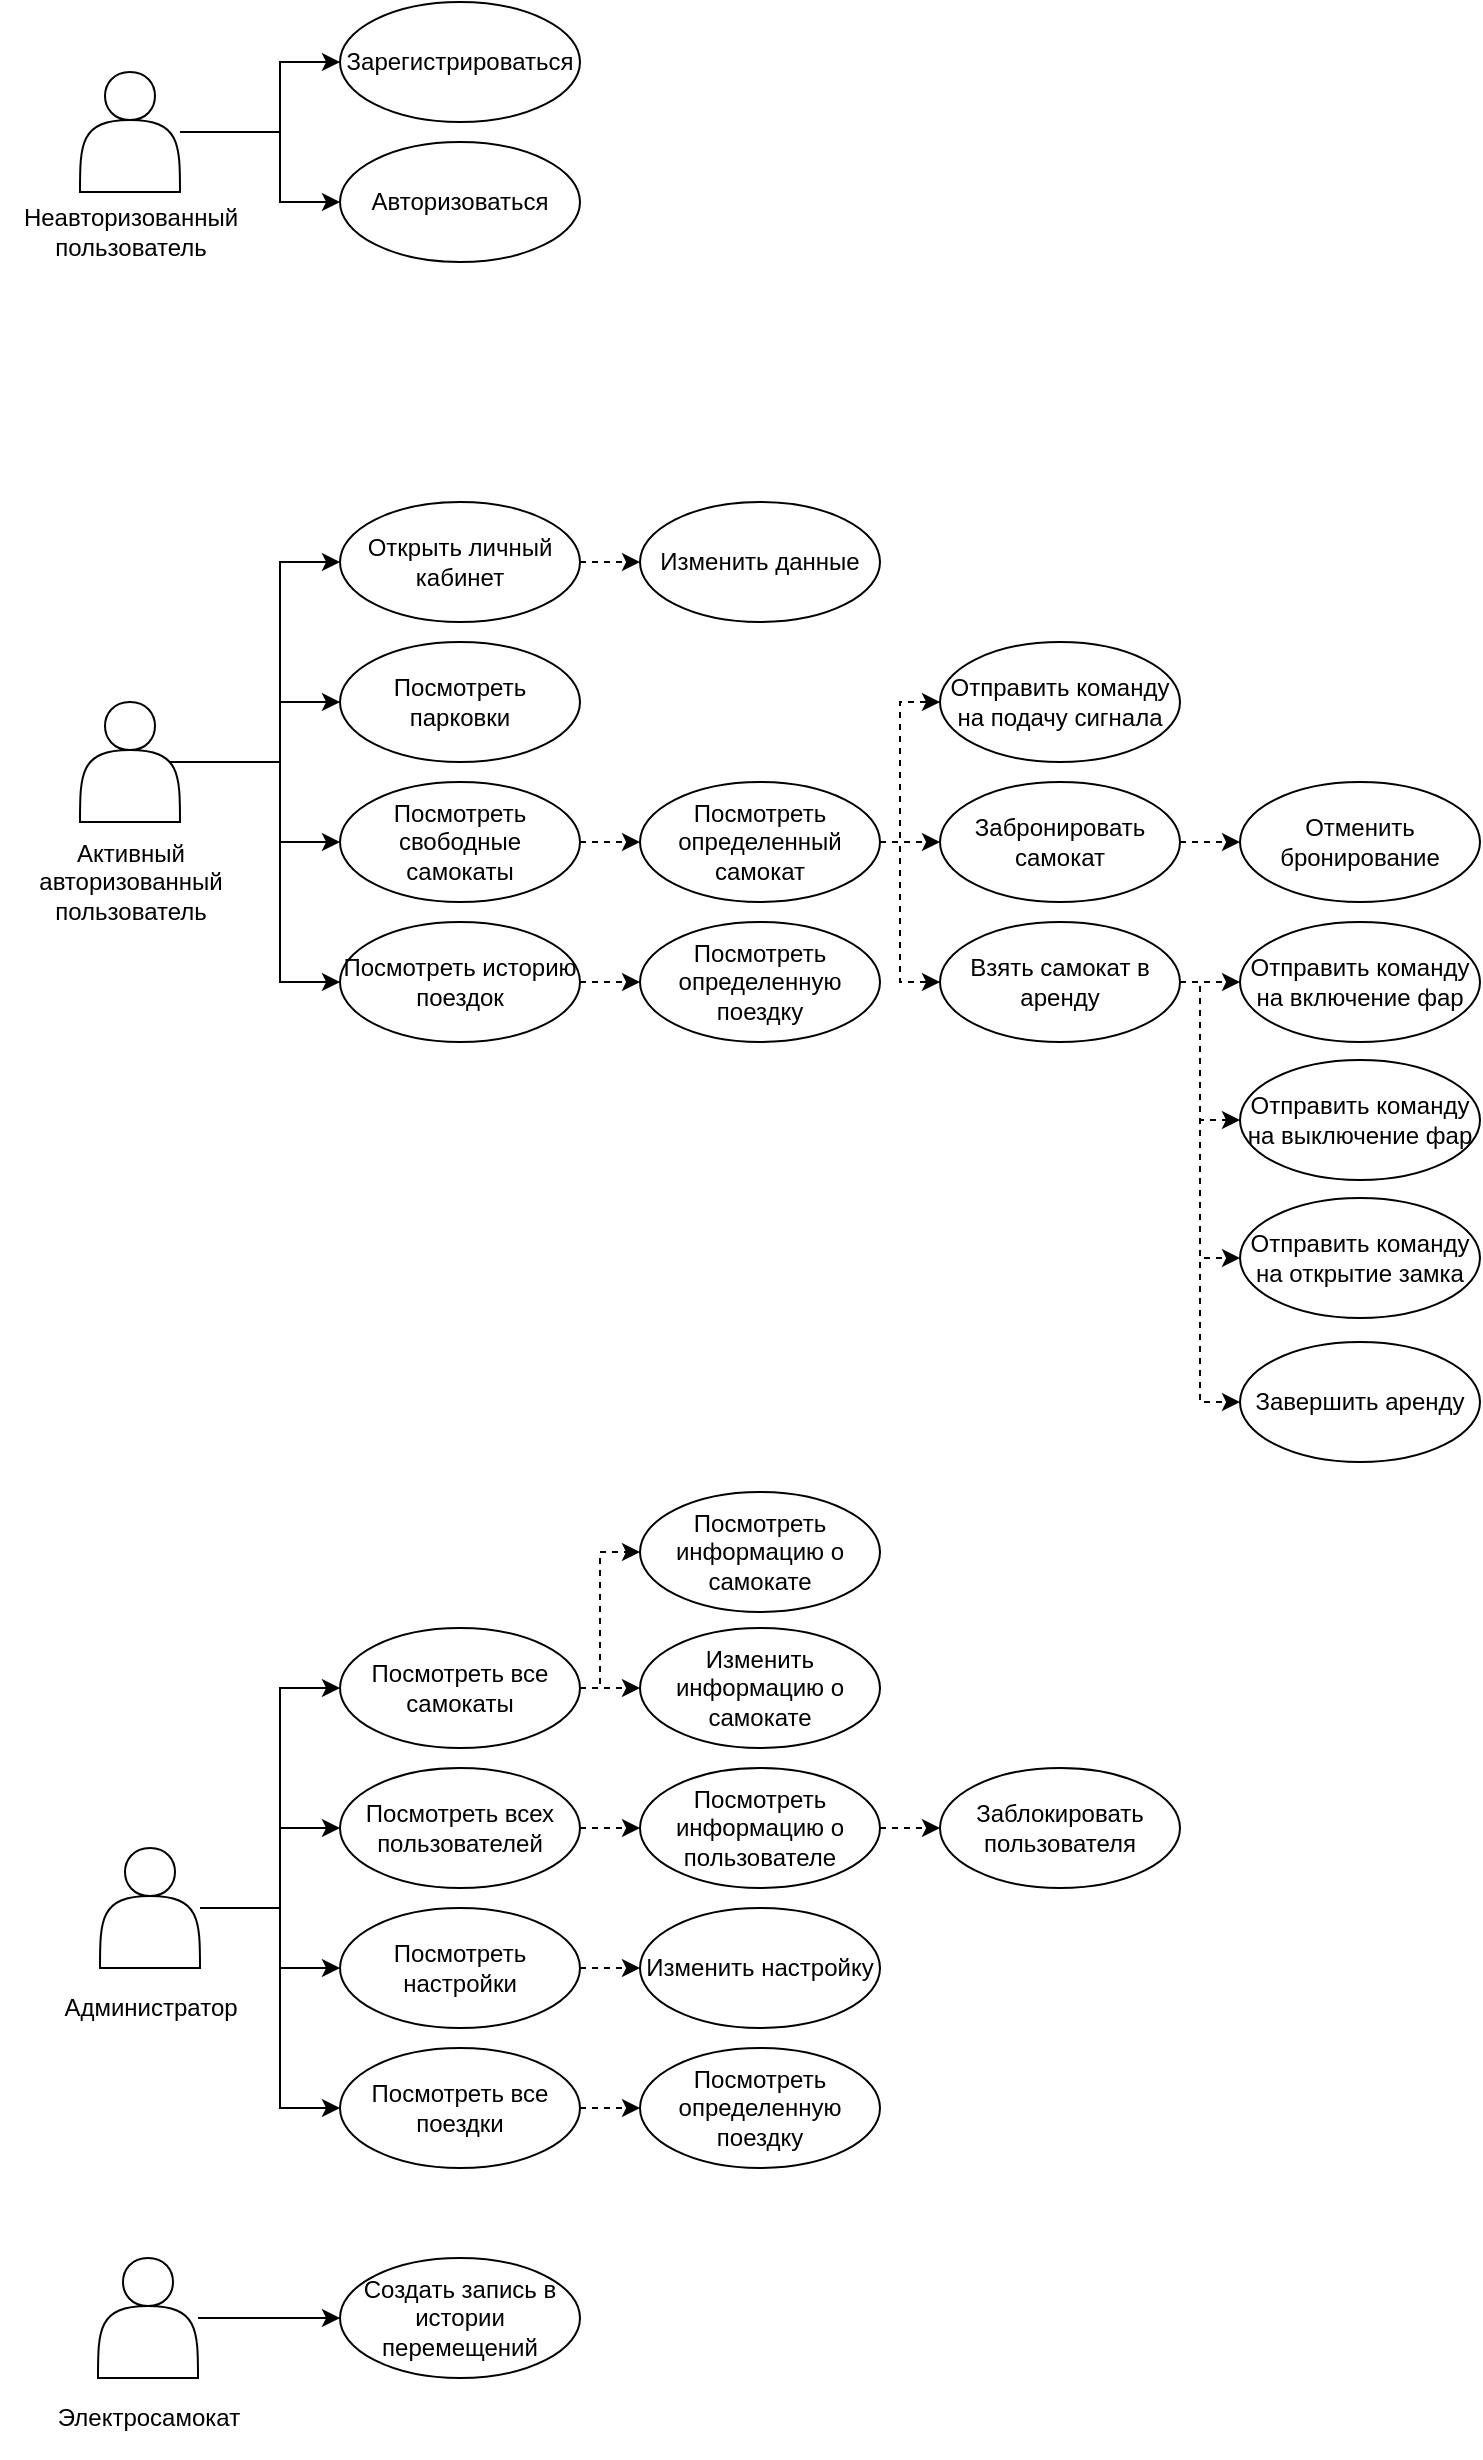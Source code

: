 <mxfile version="21.2.3" type="device">
  <diagram name="Страница 1" id="sC1vlXsgD7HMDIOW7rTh">
    <mxGraphModel dx="1380" dy="883" grid="1" gridSize="10" guides="1" tooltips="1" connect="1" arrows="1" fold="1" page="1" pageScale="1" pageWidth="827" pageHeight="1169" math="0" shadow="0">
      <root>
        <mxCell id="0" />
        <mxCell id="1" parent="0" />
        <mxCell id="RzFVJwVaNX9K7hLxJ5v1-6" style="edgeStyle=orthogonalEdgeStyle;rounded=0;orthogonalLoop=1;jettySize=auto;html=1;entryX=0;entryY=0.5;entryDx=0;entryDy=0;" parent="1" source="RzFVJwVaNX9K7hLxJ5v1-1" target="RzFVJwVaNX9K7hLxJ5v1-3" edge="1">
          <mxGeometry relative="1" as="geometry">
            <Array as="points">
              <mxPoint x="480" y="210" />
              <mxPoint x="480" y="175" />
            </Array>
          </mxGeometry>
        </mxCell>
        <mxCell id="RzFVJwVaNX9K7hLxJ5v1-7" style="edgeStyle=orthogonalEdgeStyle;rounded=0;orthogonalLoop=1;jettySize=auto;html=1;entryX=0;entryY=0.5;entryDx=0;entryDy=0;" parent="1" source="RzFVJwVaNX9K7hLxJ5v1-1" target="RzFVJwVaNX9K7hLxJ5v1-4" edge="1">
          <mxGeometry relative="1" as="geometry">
            <Array as="points">
              <mxPoint x="480" y="210" />
              <mxPoint x="480" y="245" />
            </Array>
          </mxGeometry>
        </mxCell>
        <mxCell id="RzFVJwVaNX9K7hLxJ5v1-3" value="Зарегистрироваться" style="ellipse;whiteSpace=wrap;html=1;" parent="1" vertex="1">
          <mxGeometry x="510" y="145" width="120" height="60" as="geometry" />
        </mxCell>
        <mxCell id="RzFVJwVaNX9K7hLxJ5v1-4" value="Авторизоваться" style="ellipse;whiteSpace=wrap;html=1;" parent="1" vertex="1">
          <mxGeometry x="510" y="215" width="120" height="60" as="geometry" />
        </mxCell>
        <mxCell id="RzFVJwVaNX9K7hLxJ5v1-9" value="" style="group" parent="1" vertex="1" connectable="0">
          <mxGeometry x="340" y="180" width="130" height="100" as="geometry" />
        </mxCell>
        <mxCell id="RzFVJwVaNX9K7hLxJ5v1-1" value="" style="shape=actor;whiteSpace=wrap;html=1;" parent="RzFVJwVaNX9K7hLxJ5v1-9" vertex="1">
          <mxGeometry x="40" width="50" height="60" as="geometry" />
        </mxCell>
        <mxCell id="RzFVJwVaNX9K7hLxJ5v1-2" value="Неавторизованный&lt;br&gt;пользователь" style="text;html=1;align=center;verticalAlign=middle;resizable=0;points=[];autosize=1;strokeColor=none;fillColor=none;" parent="RzFVJwVaNX9K7hLxJ5v1-9" vertex="1">
          <mxGeometry y="60" width="130" height="40" as="geometry" />
        </mxCell>
        <mxCell id="RzFVJwVaNX9K7hLxJ5v1-10" value="" style="group" parent="1" vertex="1" connectable="0">
          <mxGeometry x="340" y="495" width="195" height="110" as="geometry" />
        </mxCell>
        <mxCell id="RzFVJwVaNX9K7hLxJ5v1-11" value="" style="shape=actor;whiteSpace=wrap;html=1;" parent="RzFVJwVaNX9K7hLxJ5v1-10" vertex="1">
          <mxGeometry x="40" width="50" height="60" as="geometry" />
        </mxCell>
        <mxCell id="RzFVJwVaNX9K7hLxJ5v1-12" value="Активный&lt;br&gt;авторизованный&lt;br&gt;пользователь" style="text;html=1;align=center;verticalAlign=middle;resizable=0;points=[];autosize=1;strokeColor=none;fillColor=none;" parent="RzFVJwVaNX9K7hLxJ5v1-10" vertex="1">
          <mxGeometry x="5" y="60" width="120" height="60" as="geometry" />
        </mxCell>
        <mxCell id="RzFVJwVaNX9K7hLxJ5v1-25" value="" style="group" parent="1" vertex="1" connectable="0">
          <mxGeometry x="510" y="325" width="270" height="550" as="geometry" />
        </mxCell>
        <mxCell id="RzFVJwVaNX9K7hLxJ5v1-14" value="Открыть личный кабинет" style="ellipse;whiteSpace=wrap;html=1;" parent="RzFVJwVaNX9K7hLxJ5v1-25" vertex="1">
          <mxGeometry y="70" width="120" height="60" as="geometry" />
        </mxCell>
        <mxCell id="RzFVJwVaNX9K7hLxJ5v1-15" value="Посмотреть парковки" style="ellipse;whiteSpace=wrap;html=1;" parent="RzFVJwVaNX9K7hLxJ5v1-25" vertex="1">
          <mxGeometry y="140" width="120" height="60" as="geometry" />
        </mxCell>
        <mxCell id="RzFVJwVaNX9K7hLxJ5v1-16" value="Посмотреть свободные самокаты" style="ellipse;whiteSpace=wrap;html=1;" parent="RzFVJwVaNX9K7hLxJ5v1-25" vertex="1">
          <mxGeometry y="210" width="120" height="60" as="geometry" />
        </mxCell>
        <mxCell id="RzFVJwVaNX9K7hLxJ5v1-34" style="edgeStyle=orthogonalEdgeStyle;rounded=0;orthogonalLoop=1;jettySize=auto;html=1;exitX=1;exitY=0.5;exitDx=0;exitDy=0;entryX=0;entryY=0.5;entryDx=0;entryDy=0;dashed=1;" parent="RzFVJwVaNX9K7hLxJ5v1-25" source="RzFVJwVaNX9K7hLxJ5v1-17" target="RzFVJwVaNX9K7hLxJ5v1-18" edge="1">
          <mxGeometry relative="1" as="geometry" />
        </mxCell>
        <mxCell id="RzFVJwVaNX9K7hLxJ5v1-17" value="Посмотреть историю поездок" style="ellipse;whiteSpace=wrap;html=1;" parent="RzFVJwVaNX9K7hLxJ5v1-25" vertex="1">
          <mxGeometry y="280" width="120" height="60" as="geometry" />
        </mxCell>
        <mxCell id="RzFVJwVaNX9K7hLxJ5v1-18" value="Посмотреть определенную поездку" style="ellipse;whiteSpace=wrap;html=1;" parent="RzFVJwVaNX9K7hLxJ5v1-25" vertex="1">
          <mxGeometry x="150" y="280" width="120" height="60" as="geometry" />
        </mxCell>
        <mxCell id="Myr7llCobxsqNLO_jpLN-1" value="Изменить данные" style="ellipse;whiteSpace=wrap;html=1;" parent="RzFVJwVaNX9K7hLxJ5v1-25" vertex="1">
          <mxGeometry x="150" y="70" width="120" height="60" as="geometry" />
        </mxCell>
        <mxCell id="Myr7llCobxsqNLO_jpLN-2" style="edgeStyle=orthogonalEdgeStyle;rounded=0;orthogonalLoop=1;jettySize=auto;html=1;exitX=1;exitY=0.5;exitDx=0;exitDy=0;entryX=0;entryY=0.5;entryDx=0;entryDy=0;dashed=1;" parent="RzFVJwVaNX9K7hLxJ5v1-25" source="RzFVJwVaNX9K7hLxJ5v1-14" target="Myr7llCobxsqNLO_jpLN-1" edge="1">
          <mxGeometry relative="1" as="geometry">
            <mxPoint x="130" y="320" as="sourcePoint" />
            <mxPoint x="160" y="320" as="targetPoint" />
          </mxGeometry>
        </mxCell>
        <mxCell id="Myr7llCobxsqNLO_jpLN-5" value="Посмотреть определенный самокат" style="ellipse;whiteSpace=wrap;html=1;" parent="RzFVJwVaNX9K7hLxJ5v1-25" vertex="1">
          <mxGeometry x="150" y="210" width="120" height="60" as="geometry" />
        </mxCell>
        <mxCell id="Myr7llCobxsqNLO_jpLN-24" style="edgeStyle=orthogonalEdgeStyle;rounded=0;orthogonalLoop=1;jettySize=auto;html=1;exitX=1;exitY=0.5;exitDx=0;exitDy=0;entryX=0;entryY=0.5;entryDx=0;entryDy=0;dashed=1;" parent="RzFVJwVaNX9K7hLxJ5v1-25" source="RzFVJwVaNX9K7hLxJ5v1-16" target="Myr7llCobxsqNLO_jpLN-5" edge="1">
          <mxGeometry relative="1" as="geometry">
            <mxPoint x="130" y="320" as="sourcePoint" />
            <mxPoint x="160" y="320" as="targetPoint" />
          </mxGeometry>
        </mxCell>
        <mxCell id="RzFVJwVaNX9K7hLxJ5v1-27" style="edgeStyle=orthogonalEdgeStyle;rounded=0;orthogonalLoop=1;jettySize=auto;html=1;entryX=0;entryY=0.5;entryDx=0;entryDy=0;exitX=0.9;exitY=0.5;exitDx=0;exitDy=0;exitPerimeter=0;" parent="1" source="RzFVJwVaNX9K7hLxJ5v1-11" target="RzFVJwVaNX9K7hLxJ5v1-14" edge="1">
          <mxGeometry relative="1" as="geometry">
            <Array as="points">
              <mxPoint x="480" y="525" />
              <mxPoint x="480" y="425" />
            </Array>
          </mxGeometry>
        </mxCell>
        <mxCell id="RzFVJwVaNX9K7hLxJ5v1-28" style="edgeStyle=orthogonalEdgeStyle;rounded=0;orthogonalLoop=1;jettySize=auto;html=1;entryX=0;entryY=0.5;entryDx=0;entryDy=0;exitX=0.9;exitY=0.5;exitDx=0;exitDy=0;exitPerimeter=0;" parent="1" source="RzFVJwVaNX9K7hLxJ5v1-11" target="RzFVJwVaNX9K7hLxJ5v1-15" edge="1">
          <mxGeometry relative="1" as="geometry">
            <Array as="points">
              <mxPoint x="480" y="525" />
              <mxPoint x="480" y="495" />
            </Array>
          </mxGeometry>
        </mxCell>
        <mxCell id="RzFVJwVaNX9K7hLxJ5v1-29" style="edgeStyle=orthogonalEdgeStyle;rounded=0;orthogonalLoop=1;jettySize=auto;html=1;entryX=0;entryY=0.5;entryDx=0;entryDy=0;" parent="1" source="RzFVJwVaNX9K7hLxJ5v1-11" target="RzFVJwVaNX9K7hLxJ5v1-16" edge="1">
          <mxGeometry relative="1" as="geometry">
            <Array as="points">
              <mxPoint x="480" y="525" />
              <mxPoint x="480" y="565" />
            </Array>
          </mxGeometry>
        </mxCell>
        <mxCell id="RzFVJwVaNX9K7hLxJ5v1-30" style="edgeStyle=orthogonalEdgeStyle;rounded=0;orthogonalLoop=1;jettySize=auto;html=1;entryX=0;entryY=0.5;entryDx=0;entryDy=0;exitX=0.9;exitY=0.5;exitDx=0;exitDy=0;exitPerimeter=0;" parent="1" source="RzFVJwVaNX9K7hLxJ5v1-11" target="RzFVJwVaNX9K7hLxJ5v1-17" edge="1">
          <mxGeometry relative="1" as="geometry">
            <Array as="points">
              <mxPoint x="480" y="525" />
              <mxPoint x="480" y="635" />
            </Array>
          </mxGeometry>
        </mxCell>
        <mxCell id="RzFVJwVaNX9K7hLxJ5v1-53" value="" style="group" parent="1" vertex="1" connectable="0">
          <mxGeometry x="350" y="1068" width="140" height="100" as="geometry" />
        </mxCell>
        <mxCell id="RzFVJwVaNX9K7hLxJ5v1-54" value="" style="shape=actor;whiteSpace=wrap;html=1;" parent="RzFVJwVaNX9K7hLxJ5v1-53" vertex="1">
          <mxGeometry x="40" width="50" height="60" as="geometry" />
        </mxCell>
        <mxCell id="RzFVJwVaNX9K7hLxJ5v1-55" value="Администратор" style="text;html=1;align=center;verticalAlign=middle;resizable=0;points=[];autosize=1;strokeColor=none;fillColor=none;" parent="RzFVJwVaNX9K7hLxJ5v1-53" vertex="1">
          <mxGeometry x="10" y="65" width="110" height="30" as="geometry" />
        </mxCell>
        <mxCell id="RzFVJwVaNX9K7hLxJ5v1-56" value="Посмотреть все самокаты" style="ellipse;whiteSpace=wrap;html=1;" parent="1" vertex="1">
          <mxGeometry x="510" y="958" width="120" height="60" as="geometry" />
        </mxCell>
        <mxCell id="RzFVJwVaNX9K7hLxJ5v1-57" value="Посмотреть всех пользователей" style="ellipse;whiteSpace=wrap;html=1;" parent="1" vertex="1">
          <mxGeometry x="510" y="1028" width="120" height="60" as="geometry" />
        </mxCell>
        <mxCell id="RzFVJwVaNX9K7hLxJ5v1-58" value="Посмотреть настройки" style="ellipse;whiteSpace=wrap;html=1;" parent="1" vertex="1">
          <mxGeometry x="510" y="1098" width="120" height="60" as="geometry" />
        </mxCell>
        <mxCell id="RzFVJwVaNX9K7hLxJ5v1-61" value="Посмотреть определенную поездку" style="ellipse;whiteSpace=wrap;html=1;" parent="1" vertex="1">
          <mxGeometry x="660" y="1168" width="120" height="60" as="geometry" />
        </mxCell>
        <mxCell id="RzFVJwVaNX9K7hLxJ5v1-62" value="Посмотреть все поездки" style="ellipse;whiteSpace=wrap;html=1;" parent="1" vertex="1">
          <mxGeometry x="510" y="1168" width="120" height="60" as="geometry" />
        </mxCell>
        <mxCell id="RzFVJwVaNX9K7hLxJ5v1-64" style="edgeStyle=orthogonalEdgeStyle;rounded=0;orthogonalLoop=1;jettySize=auto;html=1;entryX=0;entryY=0.5;entryDx=0;entryDy=0;" parent="1" source="RzFVJwVaNX9K7hLxJ5v1-54" target="RzFVJwVaNX9K7hLxJ5v1-56" edge="1">
          <mxGeometry relative="1" as="geometry">
            <Array as="points">
              <mxPoint x="480" y="1098" />
              <mxPoint x="480" y="988" />
            </Array>
          </mxGeometry>
        </mxCell>
        <mxCell id="RzFVJwVaNX9K7hLxJ5v1-65" style="edgeStyle=orthogonalEdgeStyle;rounded=0;orthogonalLoop=1;jettySize=auto;html=1;entryX=0;entryY=0.5;entryDx=0;entryDy=0;" parent="1" source="RzFVJwVaNX9K7hLxJ5v1-54" target="RzFVJwVaNX9K7hLxJ5v1-57" edge="1">
          <mxGeometry relative="1" as="geometry">
            <Array as="points">
              <mxPoint x="480" y="1098" />
              <mxPoint x="480" y="1058" />
            </Array>
          </mxGeometry>
        </mxCell>
        <mxCell id="RzFVJwVaNX9K7hLxJ5v1-66" style="edgeStyle=orthogonalEdgeStyle;rounded=0;orthogonalLoop=1;jettySize=auto;html=1;entryX=0;entryY=0.5;entryDx=0;entryDy=0;" parent="1" source="RzFVJwVaNX9K7hLxJ5v1-54" target="RzFVJwVaNX9K7hLxJ5v1-58" edge="1">
          <mxGeometry relative="1" as="geometry">
            <Array as="points">
              <mxPoint x="480" y="1098" />
              <mxPoint x="480" y="1128" />
            </Array>
          </mxGeometry>
        </mxCell>
        <mxCell id="RzFVJwVaNX9K7hLxJ5v1-67" style="edgeStyle=orthogonalEdgeStyle;rounded=0;orthogonalLoop=1;jettySize=auto;html=1;entryX=0;entryY=0.5;entryDx=0;entryDy=0;" parent="1" source="RzFVJwVaNX9K7hLxJ5v1-54" target="RzFVJwVaNX9K7hLxJ5v1-62" edge="1">
          <mxGeometry relative="1" as="geometry">
            <Array as="points">
              <mxPoint x="480" y="1098" />
              <mxPoint x="480" y="1198" />
            </Array>
          </mxGeometry>
        </mxCell>
        <mxCell id="RzFVJwVaNX9K7hLxJ5v1-69" value="Посмотреть информацию о пользователе" style="ellipse;whiteSpace=wrap;html=1;" parent="1" vertex="1">
          <mxGeometry x="660" y="1028" width="120" height="60" as="geometry" />
        </mxCell>
        <mxCell id="RzFVJwVaNX9K7hLxJ5v1-70" value="Заблокировать пользователя" style="ellipse;whiteSpace=wrap;html=1;" parent="1" vertex="1">
          <mxGeometry x="810" y="1028" width="120" height="60" as="geometry" />
        </mxCell>
        <mxCell id="RzFVJwVaNX9K7hLxJ5v1-73" value="Посмотреть информацию о самокате" style="ellipse;whiteSpace=wrap;html=1;" parent="1" vertex="1">
          <mxGeometry x="660" y="890" width="120" height="60" as="geometry" />
        </mxCell>
        <mxCell id="RzFVJwVaNX9K7hLxJ5v1-74" value="Изменить информацию о самокате" style="ellipse;whiteSpace=wrap;html=1;" parent="1" vertex="1">
          <mxGeometry x="660" y="958" width="120" height="60" as="geometry" />
        </mxCell>
        <mxCell id="RzFVJwVaNX9K7hLxJ5v1-78" value="" style="group" parent="1" vertex="1" connectable="0">
          <mxGeometry x="349" y="1273" width="130" height="100" as="geometry" />
        </mxCell>
        <mxCell id="RzFVJwVaNX9K7hLxJ5v1-79" value="" style="shape=actor;whiteSpace=wrap;html=1;" parent="RzFVJwVaNX9K7hLxJ5v1-78" vertex="1">
          <mxGeometry x="40" width="50" height="60" as="geometry" />
        </mxCell>
        <mxCell id="RzFVJwVaNX9K7hLxJ5v1-80" value="Электросамокат" style="text;html=1;align=center;verticalAlign=middle;resizable=0;points=[];autosize=1;strokeColor=none;fillColor=none;" parent="RzFVJwVaNX9K7hLxJ5v1-78" vertex="1">
          <mxGeometry x="5" y="65" width="120" height="30" as="geometry" />
        </mxCell>
        <mxCell id="RzFVJwVaNX9K7hLxJ5v1-81" value="Создать запись в истории перемещений" style="ellipse;whiteSpace=wrap;html=1;" parent="1" vertex="1">
          <mxGeometry x="510" y="1273" width="120" height="60" as="geometry" />
        </mxCell>
        <mxCell id="RzFVJwVaNX9K7hLxJ5v1-82" style="edgeStyle=orthogonalEdgeStyle;rounded=0;orthogonalLoop=1;jettySize=auto;html=1;entryX=0;entryY=0.5;entryDx=0;entryDy=0;" parent="1" source="RzFVJwVaNX9K7hLxJ5v1-79" target="RzFVJwVaNX9K7hLxJ5v1-81" edge="1">
          <mxGeometry relative="1" as="geometry" />
        </mxCell>
        <mxCell id="RzFVJwVaNX9K7hLxJ5v1-20" value="Взять самокат в аренду" style="ellipse;whiteSpace=wrap;html=1;" parent="1" vertex="1">
          <mxGeometry x="810" y="605" width="120" height="60" as="geometry" />
        </mxCell>
        <mxCell id="RzFVJwVaNX9K7hLxJ5v1-21" value="Завершить аренду" style="ellipse;whiteSpace=wrap;html=1;" parent="1" vertex="1">
          <mxGeometry x="960" y="815" width="120" height="60" as="geometry" />
        </mxCell>
        <mxCell id="RzFVJwVaNX9K7hLxJ5v1-36" style="edgeStyle=orthogonalEdgeStyle;rounded=0;orthogonalLoop=1;jettySize=auto;html=1;entryX=0;entryY=0.5;entryDx=0;entryDy=0;dashed=1;" parent="1" source="RzFVJwVaNX9K7hLxJ5v1-20" edge="1">
          <mxGeometry relative="1" as="geometry">
            <Array as="points">
              <mxPoint x="950" y="635" />
              <mxPoint x="950" y="635" />
            </Array>
            <mxPoint x="960" y="635" as="targetPoint" />
          </mxGeometry>
        </mxCell>
        <mxCell id="Myr7llCobxsqNLO_jpLN-25" style="edgeStyle=orthogonalEdgeStyle;rounded=0;orthogonalLoop=1;jettySize=auto;html=1;entryX=0;entryY=0.5;entryDx=0;entryDy=0;dashed=1;exitX=1;exitY=0.5;exitDx=0;exitDy=0;" parent="1" source="Myr7llCobxsqNLO_jpLN-5" target="RzFVJwVaNX9K7hLxJ5v1-20" edge="1">
          <mxGeometry relative="1" as="geometry">
            <Array as="points">
              <mxPoint x="790" y="565" />
              <mxPoint x="790" y="635" />
            </Array>
            <mxPoint x="940" y="575" as="sourcePoint" />
            <mxPoint x="970" y="575" as="targetPoint" />
          </mxGeometry>
        </mxCell>
        <mxCell id="RzFVJwVaNX9K7hLxJ5v1-24" value="Забронировать самокат" style="ellipse;whiteSpace=wrap;html=1;" parent="1" vertex="1">
          <mxGeometry x="810" y="535" width="120" height="60" as="geometry" />
        </mxCell>
        <mxCell id="Myr7llCobxsqNLO_jpLN-3" value="Отменить бронирование" style="ellipse;whiteSpace=wrap;html=1;" parent="1" vertex="1">
          <mxGeometry x="960" y="535" width="120" height="60" as="geometry" />
        </mxCell>
        <mxCell id="Myr7llCobxsqNLO_jpLN-4" style="edgeStyle=orthogonalEdgeStyle;rounded=0;orthogonalLoop=1;jettySize=auto;html=1;exitX=1;exitY=0.5;exitDx=0;exitDy=0;entryX=0;entryY=0.5;entryDx=0;entryDy=0;dashed=1;" parent="1" source="RzFVJwVaNX9K7hLxJ5v1-24" target="Myr7llCobxsqNLO_jpLN-3" edge="1">
          <mxGeometry relative="1" as="geometry">
            <mxPoint x="940" y="365" as="sourcePoint" />
            <mxPoint x="970" y="365" as="targetPoint" />
          </mxGeometry>
        </mxCell>
        <mxCell id="Myr7llCobxsqNLO_jpLN-27" style="edgeStyle=orthogonalEdgeStyle;rounded=0;orthogonalLoop=1;jettySize=auto;html=1;entryX=0;entryY=0.5;entryDx=0;entryDy=0;dashed=1;exitX=1;exitY=0.5;exitDx=0;exitDy=0;" parent="1" source="Myr7llCobxsqNLO_jpLN-5" target="RzFVJwVaNX9K7hLxJ5v1-24" edge="1">
          <mxGeometry relative="1" as="geometry">
            <Array as="points">
              <mxPoint x="800" y="565" />
              <mxPoint x="800" y="565" />
            </Array>
            <mxPoint x="790" y="575" as="sourcePoint" />
            <mxPoint x="820" y="610" as="targetPoint" />
          </mxGeometry>
        </mxCell>
        <mxCell id="Myr7llCobxsqNLO_jpLN-28" value="Отправить команду на подачу сигнала" style="ellipse;whiteSpace=wrap;html=1;" parent="1" vertex="1">
          <mxGeometry x="810" y="465" width="120" height="60" as="geometry" />
        </mxCell>
        <mxCell id="Myr7llCobxsqNLO_jpLN-29" style="edgeStyle=orthogonalEdgeStyle;rounded=0;orthogonalLoop=1;jettySize=auto;html=1;entryX=0;entryY=0.5;entryDx=0;entryDy=0;dashed=1;exitX=1;exitY=0.5;exitDx=0;exitDy=0;" parent="1" source="Myr7llCobxsqNLO_jpLN-5" target="Myr7llCobxsqNLO_jpLN-28" edge="1">
          <mxGeometry relative="1" as="geometry">
            <Array as="points">
              <mxPoint x="790" y="565" />
              <mxPoint x="790" y="495" />
            </Array>
            <mxPoint x="790" y="575" as="sourcePoint" />
            <mxPoint x="820" y="575" as="targetPoint" />
          </mxGeometry>
        </mxCell>
        <mxCell id="Myr7llCobxsqNLO_jpLN-30" value="Отправить команду на открытие замка" style="ellipse;whiteSpace=wrap;html=1;" parent="1" vertex="1">
          <mxGeometry x="960" y="743" width="120" height="60" as="geometry" />
        </mxCell>
        <mxCell id="Myr7llCobxsqNLO_jpLN-31" value="Отправить команду на включение фар" style="ellipse;whiteSpace=wrap;html=1;" parent="1" vertex="1">
          <mxGeometry x="960" y="605" width="120" height="60" as="geometry" />
        </mxCell>
        <mxCell id="Myr7llCobxsqNLO_jpLN-32" value="Отправить команду на выключение фар" style="ellipse;whiteSpace=wrap;html=1;" parent="1" vertex="1">
          <mxGeometry x="960" y="674" width="120" height="60" as="geometry" />
        </mxCell>
        <mxCell id="Myr7llCobxsqNLO_jpLN-34" style="edgeStyle=orthogonalEdgeStyle;rounded=0;orthogonalLoop=1;jettySize=auto;html=1;entryX=0;entryY=0.5;entryDx=0;entryDy=0;dashed=1;exitX=1;exitY=0.5;exitDx=0;exitDy=0;" parent="1" source="RzFVJwVaNX9K7hLxJ5v1-20" target="Myr7llCobxsqNLO_jpLN-32" edge="1">
          <mxGeometry relative="1" as="geometry">
            <Array as="points">
              <mxPoint x="940" y="635" />
              <mxPoint x="940" y="704" />
            </Array>
            <mxPoint x="940" y="645" as="sourcePoint" />
            <mxPoint x="970" y="645" as="targetPoint" />
          </mxGeometry>
        </mxCell>
        <mxCell id="Myr7llCobxsqNLO_jpLN-35" style="edgeStyle=orthogonalEdgeStyle;rounded=0;orthogonalLoop=1;jettySize=auto;html=1;entryX=0;entryY=0.5;entryDx=0;entryDy=0;dashed=1;exitX=1;exitY=0.5;exitDx=0;exitDy=0;" parent="1" source="RzFVJwVaNX9K7hLxJ5v1-20" target="Myr7llCobxsqNLO_jpLN-30" edge="1">
          <mxGeometry relative="1" as="geometry">
            <Array as="points">
              <mxPoint x="940" y="635" />
              <mxPoint x="940" y="773" />
            </Array>
            <mxPoint x="940" y="645" as="sourcePoint" />
            <mxPoint x="970" y="714" as="targetPoint" />
          </mxGeometry>
        </mxCell>
        <mxCell id="Myr7llCobxsqNLO_jpLN-36" style="edgeStyle=orthogonalEdgeStyle;rounded=0;orthogonalLoop=1;jettySize=auto;html=1;entryX=0;entryY=0.5;entryDx=0;entryDy=0;dashed=1;exitX=1;exitY=0.5;exitDx=0;exitDy=0;" parent="1" source="RzFVJwVaNX9K7hLxJ5v1-20" target="RzFVJwVaNX9K7hLxJ5v1-21" edge="1">
          <mxGeometry relative="1" as="geometry">
            <Array as="points">
              <mxPoint x="940" y="635" />
              <mxPoint x="940" y="845" />
            </Array>
            <mxPoint x="940" y="645" as="sourcePoint" />
            <mxPoint x="970" y="783" as="targetPoint" />
          </mxGeometry>
        </mxCell>
        <mxCell id="Myr7llCobxsqNLO_jpLN-51" value="Изменить настройку" style="ellipse;whiteSpace=wrap;html=1;" parent="1" vertex="1">
          <mxGeometry x="660" y="1098" width="120" height="60" as="geometry" />
        </mxCell>
        <mxCell id="Myr7llCobxsqNLO_jpLN-54" style="edgeStyle=orthogonalEdgeStyle;rounded=0;orthogonalLoop=1;jettySize=auto;html=1;entryX=0;entryY=0.5;entryDx=0;entryDy=0;dashed=1;exitX=1;exitY=0.5;exitDx=0;exitDy=0;" parent="1" source="RzFVJwVaNX9K7hLxJ5v1-58" target="Myr7llCobxsqNLO_jpLN-51" edge="1">
          <mxGeometry relative="1" as="geometry">
            <mxPoint x="640" y="1208" as="sourcePoint" />
            <mxPoint x="670" y="1208" as="targetPoint" />
          </mxGeometry>
        </mxCell>
        <mxCell id="Myr7llCobxsqNLO_jpLN-55" style="edgeStyle=orthogonalEdgeStyle;rounded=0;orthogonalLoop=1;jettySize=auto;html=1;entryX=0;entryY=0.5;entryDx=0;entryDy=0;dashed=1;exitX=1;exitY=0.5;exitDx=0;exitDy=0;" parent="1" source="RzFVJwVaNX9K7hLxJ5v1-62" target="RzFVJwVaNX9K7hLxJ5v1-61" edge="1">
          <mxGeometry relative="1" as="geometry">
            <mxPoint x="640" y="1208" as="sourcePoint" />
            <mxPoint x="670" y="1208" as="targetPoint" />
          </mxGeometry>
        </mxCell>
        <mxCell id="Myr7llCobxsqNLO_jpLN-56" style="edgeStyle=orthogonalEdgeStyle;rounded=0;orthogonalLoop=1;jettySize=auto;html=1;entryX=0;entryY=0.5;entryDx=0;entryDy=0;dashed=1;exitX=1;exitY=0.5;exitDx=0;exitDy=0;" parent="1" source="RzFVJwVaNX9K7hLxJ5v1-57" target="RzFVJwVaNX9K7hLxJ5v1-69" edge="1">
          <mxGeometry relative="1" as="geometry">
            <mxPoint x="640" y="1138" as="sourcePoint" />
            <mxPoint x="670" y="1138" as="targetPoint" />
          </mxGeometry>
        </mxCell>
        <mxCell id="Myr7llCobxsqNLO_jpLN-57" style="edgeStyle=orthogonalEdgeStyle;rounded=0;orthogonalLoop=1;jettySize=auto;html=1;entryX=0;entryY=0.5;entryDx=0;entryDy=0;dashed=1;exitX=1;exitY=0.5;exitDx=0;exitDy=0;" parent="1" source="RzFVJwVaNX9K7hLxJ5v1-56" target="RzFVJwVaNX9K7hLxJ5v1-74" edge="1">
          <mxGeometry relative="1" as="geometry">
            <mxPoint x="640" y="1068" as="sourcePoint" />
            <mxPoint x="670" y="1068" as="targetPoint" />
          </mxGeometry>
        </mxCell>
        <mxCell id="Myr7llCobxsqNLO_jpLN-58" style="edgeStyle=orthogonalEdgeStyle;rounded=0;orthogonalLoop=1;jettySize=auto;html=1;entryX=0;entryY=0.5;entryDx=0;entryDy=0;dashed=1;exitX=1;exitY=0.5;exitDx=0;exitDy=0;" parent="1" source="RzFVJwVaNX9K7hLxJ5v1-56" target="RzFVJwVaNX9K7hLxJ5v1-73" edge="1">
          <mxGeometry relative="1" as="geometry">
            <mxPoint x="640" y="998" as="sourcePoint" />
            <mxPoint x="670" y="998" as="targetPoint" />
            <Array as="points">
              <mxPoint x="640" y="988" />
              <mxPoint x="640" y="920" />
            </Array>
          </mxGeometry>
        </mxCell>
        <mxCell id="Myr7llCobxsqNLO_jpLN-59" style="edgeStyle=orthogonalEdgeStyle;rounded=0;orthogonalLoop=1;jettySize=auto;html=1;entryX=0;entryY=0.5;entryDx=0;entryDy=0;dashed=1;exitX=1;exitY=0.5;exitDx=0;exitDy=0;" parent="1" source="RzFVJwVaNX9K7hLxJ5v1-69" target="RzFVJwVaNX9K7hLxJ5v1-70" edge="1">
          <mxGeometry relative="1" as="geometry">
            <mxPoint x="640" y="998" as="sourcePoint" />
            <mxPoint x="670" y="998" as="targetPoint" />
          </mxGeometry>
        </mxCell>
      </root>
    </mxGraphModel>
  </diagram>
</mxfile>
